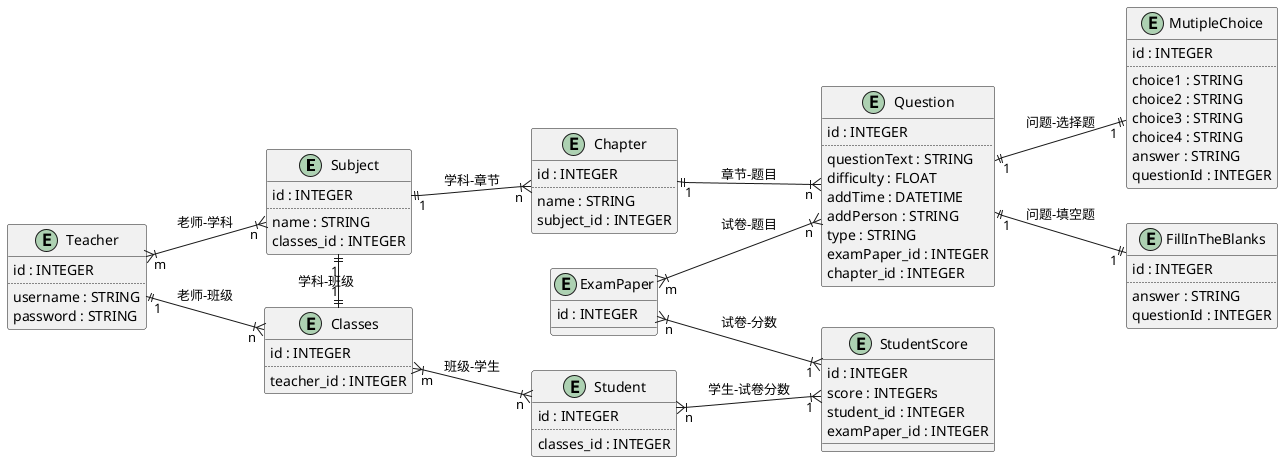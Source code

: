 @startuml Models
left to right direction
entity Subject{
    id : INTEGER
    ..
    name : STRING
    classes_id : INTEGER
}


entity Chapter{
    id : INTEGER
    ..
    name : STRING
    subject_id : INTEGER
}


entity ExamPaper{
    id : INTEGER
}


entity Question{
    id : INTEGER
    ..
    questionText : STRING
    difficulty : FLOAT
    addTime : DATETIME
    addPerson : STRING
    type : STRING
    examPaper_id : INTEGER
    chapter_id : INTEGER
}

entity MutipleChoice{
    id : INTEGER
    ..
    choice1 : STRING
    choice2 : STRING
    choice3 : STRING
    choice4 : STRING
    answer : STRING
    questionId : INTEGER
}

entity FillInTheBlanks{
    id : INTEGER
    ..
    answer : STRING
    questionId : INTEGER
}


entity Teacher{
    id : INTEGER
    ..
    username : STRING
    password : STRING
}


entity Classes{
    id : INTEGER
    ..
    teacher_id : INTEGER
}


entity Student{
    id : INTEGER
    ..
    classes_id : INTEGER
}


entity StudentScore{
    id : INTEGER
    score : INTEGERs
    student_id : INTEGER
    examPaper_id : INTEGER
}


Teacher "1" ||-|{ "n" Classes: 老师-班级
Classes "m" }|--|{ "n" Student: 班级-学生
Student "n" }|--|{ "1" StudentScore: 学生-试卷分数
Teacher "m" }|--|{ "n" Subject: 老师-学科
Subject "1" ||--|{ "n" Chapter: 学科-章节
Subject "1" ||-|| "1" Classes: 学科-班级
Chapter "1" ||--|{ "n" Question: 章节-题目
Question "1" ||--|| "1" MutipleChoice: 问题-选择题
Question "1" ||--|| "1" FillInTheBlanks: 问题-填空题
ExamPaper "m" }|--|{ "n" Question: 试卷-题目
ExamPaper "n" }|--|{ "1" StudentScore: 试卷-分数
@enduml
